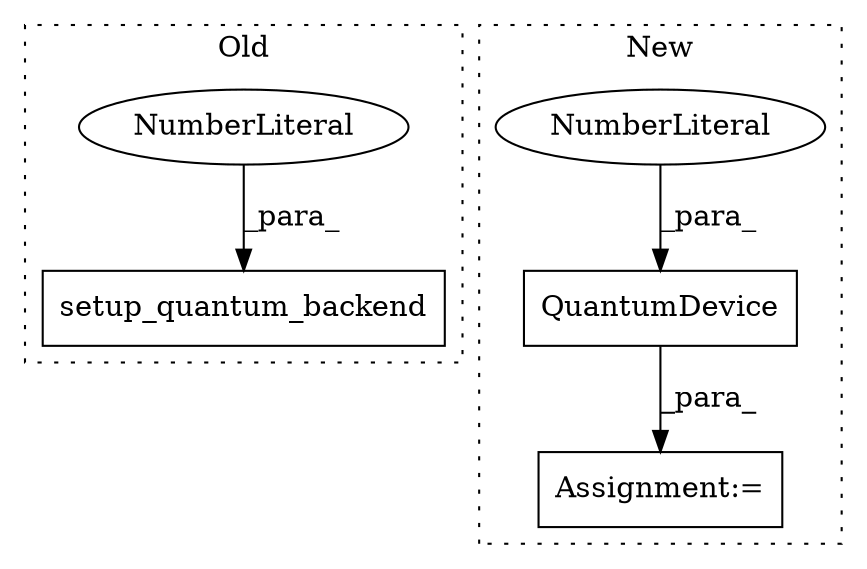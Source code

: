 digraph G {
subgraph cluster0 {
1 [label="setup_quantum_backend" a="32" s="2850,2884" l="22,1" shape="box"];
5 [label="NumberLiteral" a="34" s="2880" l="4" shape="ellipse"];
label = "Old";
style="dotted";
}
subgraph cluster1 {
2 [label="QuantumDevice" a="32" s="2944,2970" l="14,1" shape="box"];
3 [label="Assignment:=" a="7" s="2943" l="1" shape="box"];
4 [label="NumberLiteral" a="34" s="2966" l="4" shape="ellipse"];
label = "New";
style="dotted";
}
2 -> 3 [label="_para_"];
4 -> 2 [label="_para_"];
5 -> 1 [label="_para_"];
}